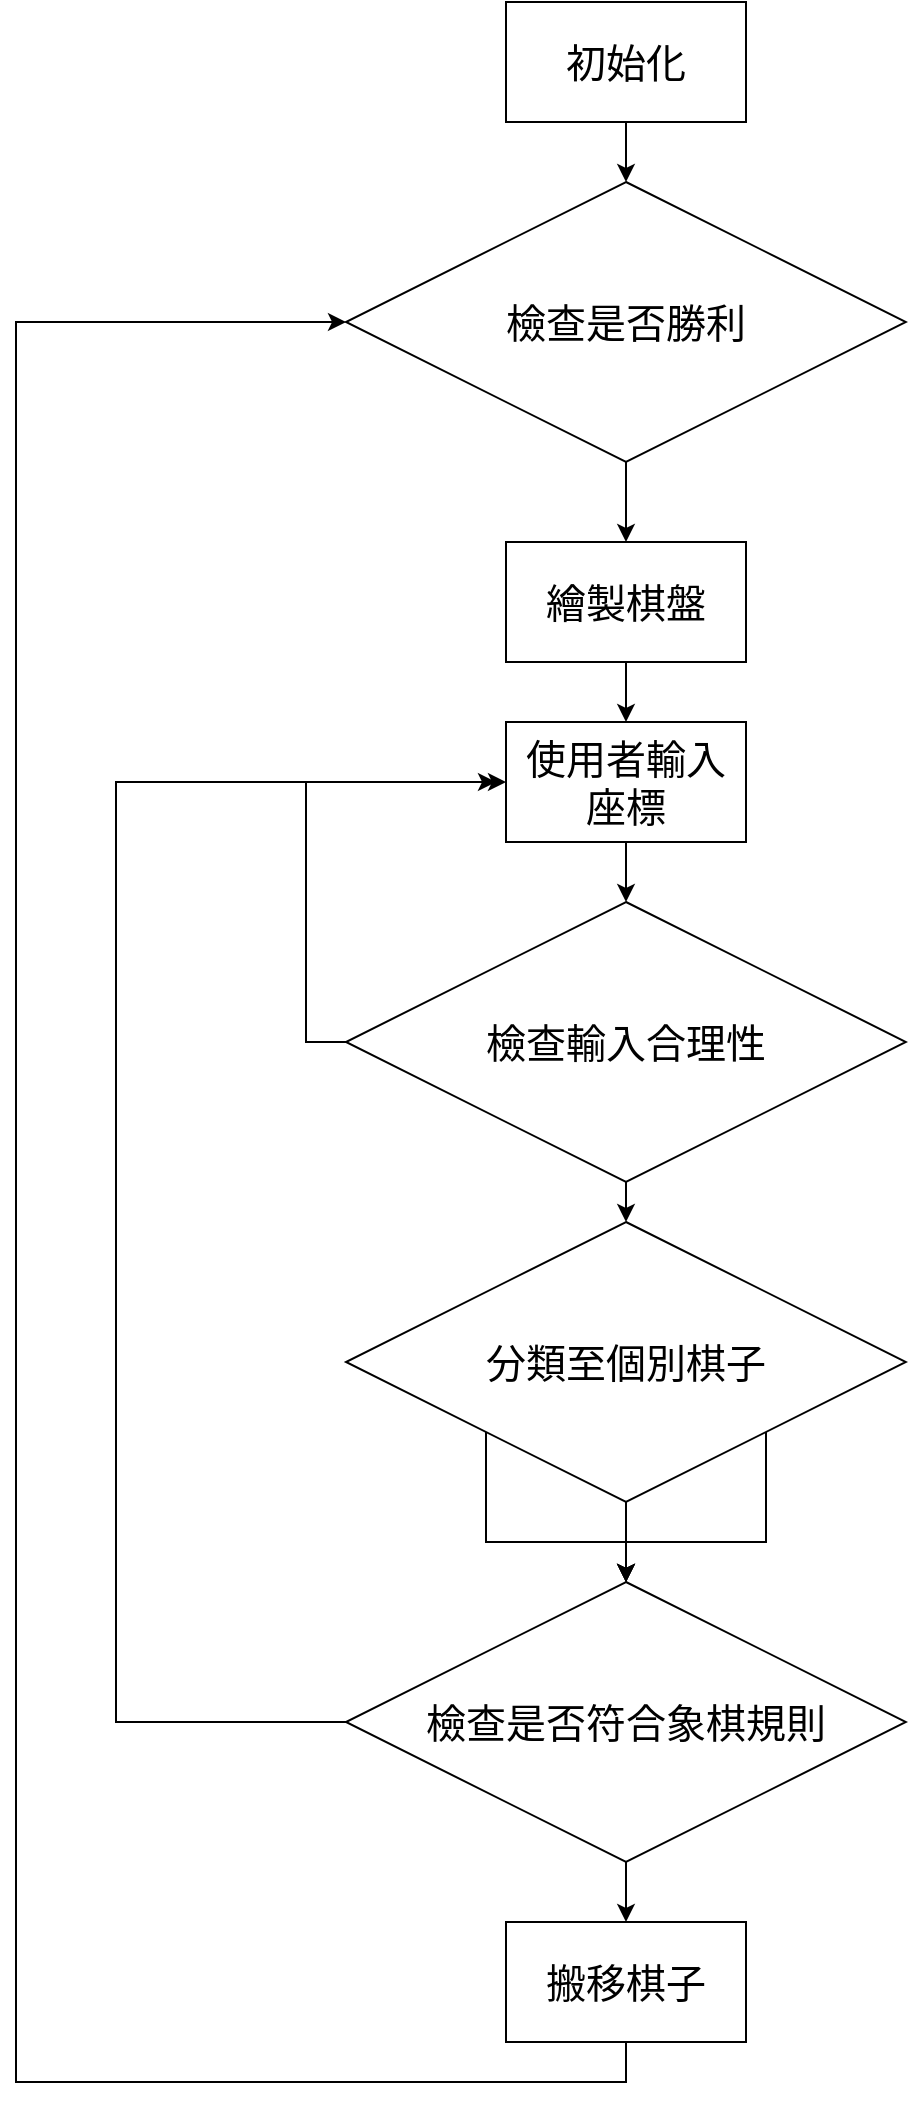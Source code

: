 <mxfile version="22.1.4" type="github">
  <diagram name="Page-1" id="syb87-QGkI7_0BNL9Wj-">
    <mxGraphModel dx="1793" dy="968" grid="1" gridSize="10" guides="1" tooltips="1" connect="1" arrows="1" fold="1" page="1" pageScale="1" pageWidth="1390" pageHeight="980" math="0" shadow="0">
      <root>
        <mxCell id="0" />
        <mxCell id="1" parent="0" />
        <mxCell id="gtlvYnjf_naC1f6O9EZB-7" style="edgeStyle=orthogonalEdgeStyle;rounded=0;orthogonalLoop=1;jettySize=auto;html=1;exitX=0.5;exitY=1;exitDx=0;exitDy=0;fontSize=20;" edge="1" parent="1" source="gtlvYnjf_naC1f6O9EZB-1">
          <mxGeometry relative="1" as="geometry">
            <mxPoint x="425" y="120" as="targetPoint" />
          </mxGeometry>
        </mxCell>
        <mxCell id="gtlvYnjf_naC1f6O9EZB-1" value="&lt;font style=&quot;font-size: 20px;&quot;&gt;初始化&lt;/font&gt;" style="rounded=0;whiteSpace=wrap;html=1;fontSize=20;" vertex="1" parent="1">
          <mxGeometry x="365" y="30" width="120" height="60" as="geometry" />
        </mxCell>
        <mxCell id="gtlvYnjf_naC1f6O9EZB-10" style="edgeStyle=orthogonalEdgeStyle;rounded=0;orthogonalLoop=1;jettySize=auto;html=1;exitX=0.5;exitY=1;exitDx=0;exitDy=0;entryX=0.5;entryY=0;entryDx=0;entryDy=0;fontSize=20;" edge="1" parent="1" source="gtlvYnjf_naC1f6O9EZB-8" target="gtlvYnjf_naC1f6O9EZB-9">
          <mxGeometry relative="1" as="geometry" />
        </mxCell>
        <mxCell id="gtlvYnjf_naC1f6O9EZB-8" value="檢查是否勝利" style="rhombus;whiteSpace=wrap;html=1;fontSize=20;" vertex="1" parent="1">
          <mxGeometry x="285" y="120" width="280" height="140" as="geometry" />
        </mxCell>
        <mxCell id="gtlvYnjf_naC1f6O9EZB-19" style="edgeStyle=orthogonalEdgeStyle;rounded=0;orthogonalLoop=1;jettySize=auto;html=1;exitX=0.5;exitY=1;exitDx=0;exitDy=0;fontSize=20;" edge="1" parent="1" source="gtlvYnjf_naC1f6O9EZB-9" target="gtlvYnjf_naC1f6O9EZB-11">
          <mxGeometry relative="1" as="geometry" />
        </mxCell>
        <mxCell id="gtlvYnjf_naC1f6O9EZB-9" value="繪製棋盤" style="rounded=0;whiteSpace=wrap;html=1;fontSize=20;" vertex="1" parent="1">
          <mxGeometry x="365" y="300" width="120" height="60" as="geometry" />
        </mxCell>
        <mxCell id="gtlvYnjf_naC1f6O9EZB-17" style="edgeStyle=orthogonalEdgeStyle;rounded=0;orthogonalLoop=1;jettySize=auto;html=1;exitX=0.5;exitY=1;exitDx=0;exitDy=0;fontSize=20;" edge="1" parent="1" source="gtlvYnjf_naC1f6O9EZB-11" target="gtlvYnjf_naC1f6O9EZB-14">
          <mxGeometry relative="1" as="geometry" />
        </mxCell>
        <mxCell id="gtlvYnjf_naC1f6O9EZB-11" value="使用者輸入座標" style="rounded=0;whiteSpace=wrap;html=1;fontSize=20;" vertex="1" parent="1">
          <mxGeometry x="365" y="390" width="120" height="60" as="geometry" />
        </mxCell>
        <mxCell id="gtlvYnjf_naC1f6O9EZB-15" style="edgeStyle=orthogonalEdgeStyle;rounded=0;orthogonalLoop=1;jettySize=auto;html=1;exitX=0;exitY=0.5;exitDx=0;exitDy=0;entryX=0;entryY=0.5;entryDx=0;entryDy=0;fontSize=20;" edge="1" parent="1" source="gtlvYnjf_naC1f6O9EZB-14" target="gtlvYnjf_naC1f6O9EZB-11">
          <mxGeometry relative="1" as="geometry" />
        </mxCell>
        <mxCell id="gtlvYnjf_naC1f6O9EZB-23" style="edgeStyle=orthogonalEdgeStyle;rounded=0;orthogonalLoop=1;jettySize=auto;html=1;exitX=0.5;exitY=1;exitDx=0;exitDy=0;entryX=0.5;entryY=0;entryDx=0;entryDy=0;fontSize=20;" edge="1" parent="1" source="gtlvYnjf_naC1f6O9EZB-14" target="gtlvYnjf_naC1f6O9EZB-22">
          <mxGeometry relative="1" as="geometry" />
        </mxCell>
        <mxCell id="gtlvYnjf_naC1f6O9EZB-14" value="檢查輸入合理性" style="rhombus;whiteSpace=wrap;html=1;fontSize=20;" vertex="1" parent="1">
          <mxGeometry x="285" y="480" width="280" height="140" as="geometry" />
        </mxCell>
        <mxCell id="gtlvYnjf_naC1f6O9EZB-27" style="edgeStyle=orthogonalEdgeStyle;rounded=0;orthogonalLoop=1;jettySize=auto;html=1;exitX=0.5;exitY=1;exitDx=0;exitDy=0;fontSize=20;" edge="1" parent="1" source="gtlvYnjf_naC1f6O9EZB-22" target="gtlvYnjf_naC1f6O9EZB-26">
          <mxGeometry relative="1" as="geometry" />
        </mxCell>
        <mxCell id="gtlvYnjf_naC1f6O9EZB-28" style="edgeStyle=orthogonalEdgeStyle;rounded=0;orthogonalLoop=1;jettySize=auto;html=1;exitX=0;exitY=1;exitDx=0;exitDy=0;entryX=0.5;entryY=0;entryDx=0;entryDy=0;fontSize=20;" edge="1" parent="1" source="gtlvYnjf_naC1f6O9EZB-22" target="gtlvYnjf_naC1f6O9EZB-26">
          <mxGeometry relative="1" as="geometry" />
        </mxCell>
        <mxCell id="gtlvYnjf_naC1f6O9EZB-29" style="edgeStyle=orthogonalEdgeStyle;rounded=0;orthogonalLoop=1;jettySize=auto;html=1;exitX=1;exitY=1;exitDx=0;exitDy=0;entryX=0.5;entryY=0;entryDx=0;entryDy=0;fontSize=20;" edge="1" parent="1" source="gtlvYnjf_naC1f6O9EZB-22" target="gtlvYnjf_naC1f6O9EZB-26">
          <mxGeometry relative="1" as="geometry" />
        </mxCell>
        <mxCell id="gtlvYnjf_naC1f6O9EZB-30" style="edgeStyle=orthogonalEdgeStyle;rounded=0;orthogonalLoop=1;jettySize=auto;html=1;exitX=0;exitY=1;exitDx=0;exitDy=0;entryX=0.5;entryY=0;entryDx=0;entryDy=0;fontSize=20;" edge="1" parent="1" source="gtlvYnjf_naC1f6O9EZB-22" target="gtlvYnjf_naC1f6O9EZB-26">
          <mxGeometry relative="1" as="geometry" />
        </mxCell>
        <mxCell id="gtlvYnjf_naC1f6O9EZB-22" value="分類至個別棋子" style="rhombus;whiteSpace=wrap;html=1;fontSize=20;" vertex="1" parent="1">
          <mxGeometry x="285" y="640" width="280" height="140" as="geometry" />
        </mxCell>
        <mxCell id="gtlvYnjf_naC1f6O9EZB-31" style="edgeStyle=orthogonalEdgeStyle;rounded=0;orthogonalLoop=1;jettySize=auto;html=1;exitX=0;exitY=0.5;exitDx=0;exitDy=0;fontSize=20;" edge="1" parent="1" source="gtlvYnjf_naC1f6O9EZB-26">
          <mxGeometry relative="1" as="geometry">
            <mxPoint x="360" y="420" as="targetPoint" />
            <Array as="points">
              <mxPoint x="170" y="890" />
              <mxPoint x="170" y="420" />
            </Array>
          </mxGeometry>
        </mxCell>
        <mxCell id="gtlvYnjf_naC1f6O9EZB-34" style="edgeStyle=orthogonalEdgeStyle;rounded=0;orthogonalLoop=1;jettySize=auto;html=1;exitX=0.5;exitY=1;exitDx=0;exitDy=0;entryX=0.5;entryY=0;entryDx=0;entryDy=0;fontSize=20;" edge="1" parent="1" source="gtlvYnjf_naC1f6O9EZB-26" target="gtlvYnjf_naC1f6O9EZB-33">
          <mxGeometry relative="1" as="geometry" />
        </mxCell>
        <mxCell id="gtlvYnjf_naC1f6O9EZB-26" value="檢查是否符合象棋規則" style="rhombus;whiteSpace=wrap;html=1;fontSize=20;" vertex="1" parent="1">
          <mxGeometry x="285" y="820" width="280" height="140" as="geometry" />
        </mxCell>
        <mxCell id="gtlvYnjf_naC1f6O9EZB-35" style="edgeStyle=orthogonalEdgeStyle;rounded=0;orthogonalLoop=1;jettySize=auto;html=1;exitX=0.5;exitY=1;exitDx=0;exitDy=0;entryX=0;entryY=0.5;entryDx=0;entryDy=0;fontSize=20;" edge="1" parent="1" source="gtlvYnjf_naC1f6O9EZB-33" target="gtlvYnjf_naC1f6O9EZB-8">
          <mxGeometry relative="1" as="geometry">
            <Array as="points">
              <mxPoint x="425" y="1070" />
              <mxPoint x="120" y="1070" />
              <mxPoint x="120" y="190" />
            </Array>
          </mxGeometry>
        </mxCell>
        <mxCell id="gtlvYnjf_naC1f6O9EZB-33" value="搬移棋子" style="rounded=0;whiteSpace=wrap;html=1;fontSize=20;" vertex="1" parent="1">
          <mxGeometry x="365" y="990" width="120" height="60" as="geometry" />
        </mxCell>
      </root>
    </mxGraphModel>
  </diagram>
</mxfile>
